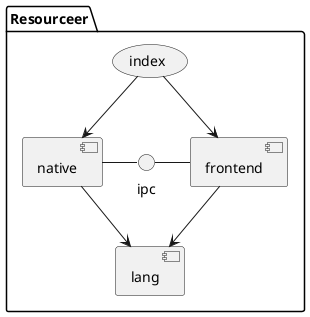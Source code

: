 @startuml

package Resourceer {
	interface ipc

	(index) -down-> [native]
	(index) -down-> [frontend]
	[frontend] -left- ipc
	[native] -right- ipc

	[frontend] -down-> [lang]
	[native] -down-> [lang]
}

@enduml